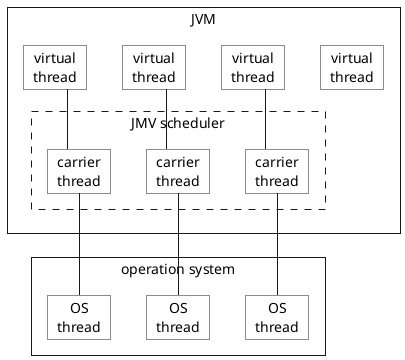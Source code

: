 @startuml

skinparam {
    linetype ortho
    defaultTextAlignment center
    roundCorner 0
    CardBackgroundColor transparent
    RectangleBackgroundColor transparent
    RectangleFontName Source Sans Pro
    RectangleFontStyle normal
}

rectangle JVM {
  card "virtual\nthread" as VirtualThread1
  card "virtual\nthread" as VirtualThread2
  card "virtual\nthread" as VirtualThread3
  card "virtual\nthread" as VirtualThread4

  VirtualThread1 -right[hidden]- VirtualThread2
  VirtualThread2 -right[hidden]- VirtualThread3
  VirtualThread3 -right[hidden]- VirtualThread4

  rectangle "JMV scheduler" #line.dashed {
    card "сarrier\nthread" as CarrierThread1
    card "сarrier\nthread" as CarrierThread2
    card "сarrier\nthread" as CarrierThread3
  }
}

rectangle "operation system" {
  card "OS\nthread" as OsThread1
  card "OS\nthread" as OsThread2
  card "OS\nthread" as OsThread3
}

OsThread1 -up- CarrierThread1
OsThread2 -up- CarrierThread2
OsThread3 -up- CarrierThread3

CarrierThread1 -up- VirtualThread1
CarrierThread2 -up- VirtualThread2
CarrierThread3 -up- VirtualThread3

@enduml

